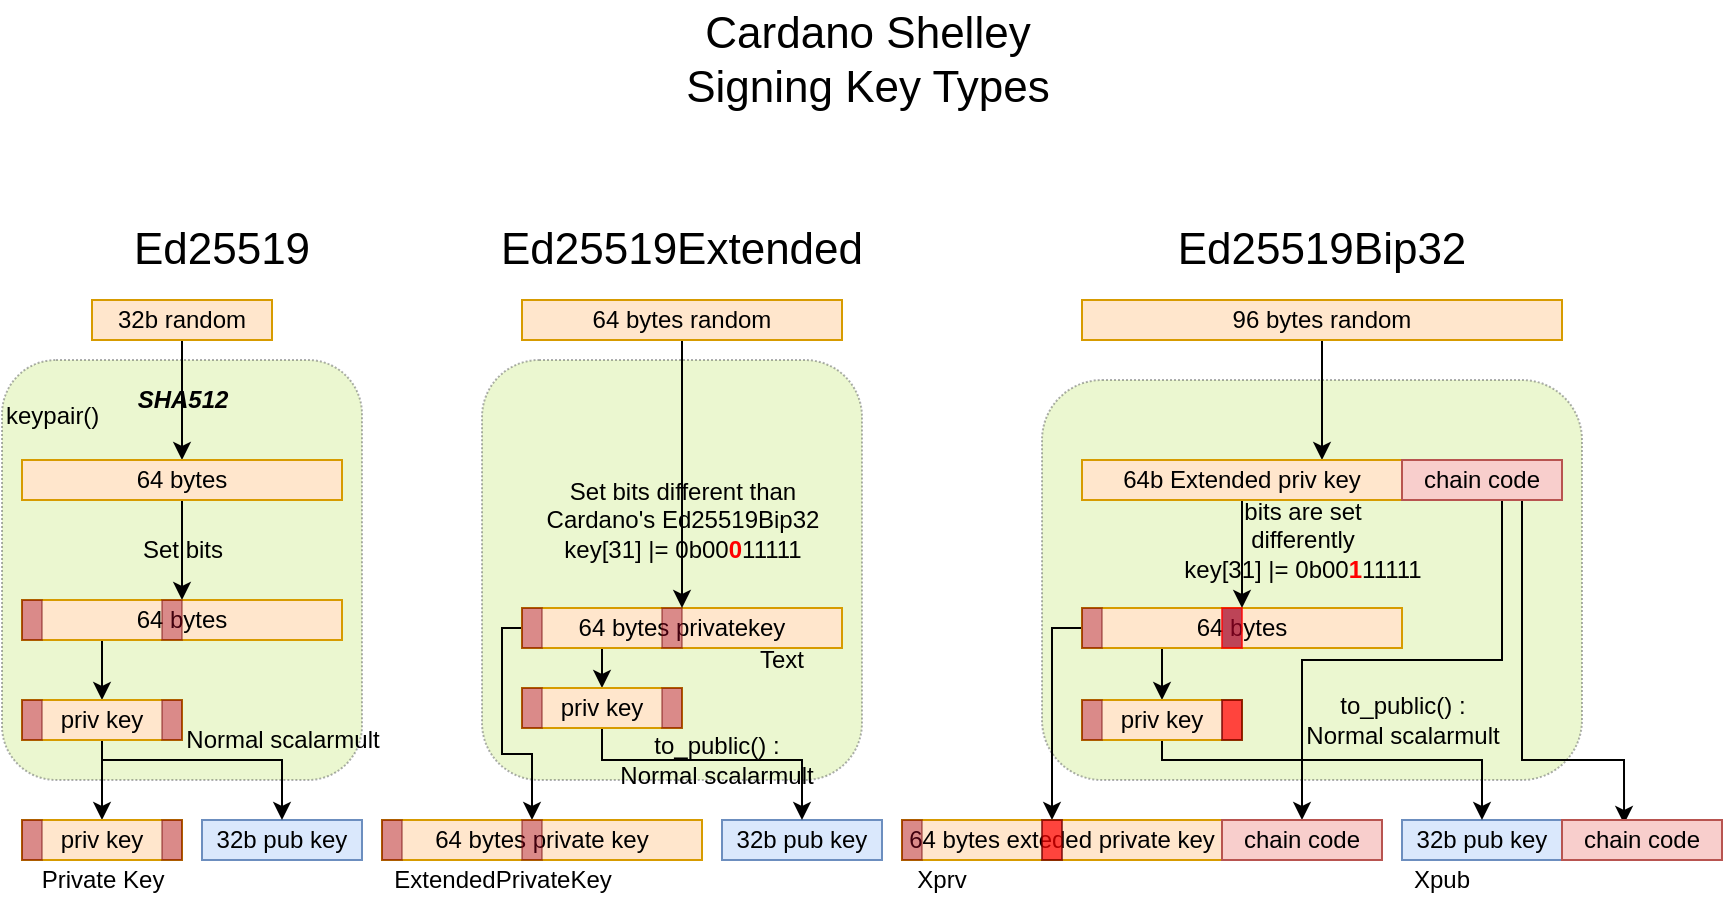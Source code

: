 <mxfile version="13.4.0" type="github">
  <diagram id="jsM0z9PeffmMUa2pt2d3" name="Page-1">
    <mxGraphModel dx="1257" dy="665" grid="1" gridSize="10" guides="1" tooltips="1" connect="1" arrows="1" fold="1" page="1" pageScale="1" pageWidth="880" pageHeight="503" math="0" shadow="0">
      <root>
        <mxCell id="0" />
        <mxCell id="1" parent="0" />
        <mxCell id="I6ufPXRZWOeGENPabrLU-53" value="&lt;br&gt;keypair()" style="rounded=1;whiteSpace=wrap;html=1;fontSize=12;opacity=40;align=left;verticalAlign=top;dashed=1;dashPattern=1 1;fillColor=#cdeb8b;strokeColor=#36393d;" parent="1" vertex="1">
          <mxGeometry x="10" y="190" width="180" height="210" as="geometry" />
        </mxCell>
        <mxCell id="I6ufPXRZWOeGENPabrLU-59" value="" style="rounded=1;whiteSpace=wrap;html=1;fontSize=12;opacity=40;align=left;verticalAlign=top;dashed=1;dashPattern=1 1;fillColor=#cdeb8b;strokeColor=#36393d;" parent="1" vertex="1">
          <mxGeometry x="250" y="190" width="190" height="210" as="geometry" />
        </mxCell>
        <mxCell id="I6ufPXRZWOeGENPabrLU-64" value="" style="rounded=1;whiteSpace=wrap;html=1;fontSize=12;opacity=40;align=left;verticalAlign=top;dashed=1;dashPattern=1 1;fillColor=#cdeb8b;strokeColor=#36393d;" parent="1" vertex="1">
          <mxGeometry x="530" y="200" width="270" height="200" as="geometry" />
        </mxCell>
        <mxCell id="I6ufPXRZWOeGENPabrLU-17" style="edgeStyle=orthogonalEdgeStyle;rounded=0;orthogonalLoop=1;jettySize=auto;html=1;entryX=0.5;entryY=0;entryDx=0;entryDy=0;fontSize=12;" parent="1" source="I6ufPXRZWOeGENPabrLU-9" target="I6ufPXRZWOeGENPabrLU-14" edge="1">
          <mxGeometry relative="1" as="geometry">
            <Array as="points">
              <mxPoint x="310" y="344" />
              <mxPoint x="310" y="344" />
            </Array>
          </mxGeometry>
        </mxCell>
        <mxCell id="I6ufPXRZWOeGENPabrLU-63" style="edgeStyle=orthogonalEdgeStyle;rounded=0;orthogonalLoop=1;jettySize=auto;html=1;entryX=0.5;entryY=0;entryDx=0;entryDy=0;labelBackgroundColor=none;fontSize=12;" parent="1" source="I6ufPXRZWOeGENPabrLU-9" target="I6ufPXRZWOeGENPabrLU-62" edge="1">
          <mxGeometry relative="1" as="geometry">
            <Array as="points">
              <mxPoint x="260" y="324" />
              <mxPoint x="260" y="387" />
              <mxPoint x="275" y="387" />
            </Array>
          </mxGeometry>
        </mxCell>
        <mxCell id="I6ufPXRZWOeGENPabrLU-9" value="64 bytes privatekey" style="rounded=0;whiteSpace=wrap;html=1;fontSize=12;align=center;fillColor=#ffe6cc;strokeColor=#d79b00;fontStyle=0" parent="1" vertex="1">
          <mxGeometry x="270" y="314" width="160" height="20" as="geometry" />
        </mxCell>
        <mxCell id="I6ufPXRZWOeGENPabrLU-11" value="" style="rounded=0;whiteSpace=wrap;html=1;fontSize=12;align=center;fillColor=#a20025;strokeColor=#6F0000;fontColor=#ffffff;opacity=40;" parent="1" vertex="1">
          <mxGeometry x="270" y="314" width="10" height="20" as="geometry" />
        </mxCell>
        <mxCell id="I6ufPXRZWOeGENPabrLU-12" value="" style="rounded=0;whiteSpace=wrap;html=1;fontSize=12;align=center;fillColor=#a20025;strokeColor=#6F0000;fontColor=#ffffff;opacity=40;" parent="1" vertex="1">
          <mxGeometry x="340" y="314" width="10" height="20" as="geometry" />
        </mxCell>
        <mxCell id="I6ufPXRZWOeGENPabrLU-1" value="Cardano Shelley &lt;br&gt;Signing Key Types " style="text;html=1;strokeColor=none;fillColor=none;align=center;verticalAlign=middle;whiteSpace=wrap;rounded=0;fontSize=22;" parent="1" vertex="1">
          <mxGeometry x="262" y="10" width="362" height="60" as="geometry" />
        </mxCell>
        <mxCell id="I6ufPXRZWOeGENPabrLU-2" value="Ed25519" style="text;html=1;strokeColor=none;fillColor=none;align=center;verticalAlign=middle;whiteSpace=wrap;rounded=0;fontSize=22;" parent="1" vertex="1">
          <mxGeometry x="65" y="120" width="110" height="30" as="geometry" />
        </mxCell>
        <mxCell id="I6ufPXRZWOeGENPabrLU-3" value="Ed25519Extended" style="text;html=1;strokeColor=none;fillColor=none;align=center;verticalAlign=middle;whiteSpace=wrap;rounded=0;fontSize=22;" parent="1" vertex="1">
          <mxGeometry x="250" y="120" width="200" height="30" as="geometry" />
        </mxCell>
        <mxCell id="I6ufPXRZWOeGENPabrLU-4" value="Ed25519Bip32" style="text;html=1;strokeColor=none;fillColor=none;align=center;verticalAlign=middle;whiteSpace=wrap;rounded=0;fontSize=22;" parent="1" vertex="1">
          <mxGeometry x="570" y="120" width="200" height="30" as="geometry" />
        </mxCell>
        <mxCell id="I6ufPXRZWOeGENPabrLU-20" value="SHA512" style="edgeStyle=orthogonalEdgeStyle;rounded=0;orthogonalLoop=1;jettySize=auto;html=1;entryX=0.5;entryY=0;entryDx=0;entryDy=0;fontSize=12;labelBackgroundColor=none;fontStyle=3" parent="1" source="I6ufPXRZWOeGENPabrLU-5" target="I6ufPXRZWOeGENPabrLU-19" edge="1">
          <mxGeometry relative="1" as="geometry" />
        </mxCell>
        <mxCell id="I6ufPXRZWOeGENPabrLU-5" value="32b random" style="rounded=0;whiteSpace=wrap;html=1;fontSize=12;align=center;fillColor=#ffe6cc;strokeColor=#d79b00;" parent="1" vertex="1">
          <mxGeometry x="55" y="160" width="90" height="20" as="geometry" />
        </mxCell>
        <mxCell id="I6ufPXRZWOeGENPabrLU-10" value="Set bits different than &lt;br&gt;Cardano&#39;s Ed25519Bip32&lt;br&gt;key[31] |= 0b00&lt;b&gt;&lt;font color=&quot;#ff0000&quot;&gt;0&lt;/font&gt;&lt;/b&gt;11111" style="edgeStyle=orthogonalEdgeStyle;rounded=0;orthogonalLoop=1;jettySize=auto;html=1;entryX=0.5;entryY=0;entryDx=0;entryDy=0;fontSize=12;labelBackgroundColor=none;" parent="1" source="I6ufPXRZWOeGENPabrLU-6" target="I6ufPXRZWOeGENPabrLU-9" edge="1">
          <mxGeometry x="0.343" relative="1" as="geometry">
            <Array as="points">
              <mxPoint x="350" y="190" />
              <mxPoint x="350" y="190" />
            </Array>
            <mxPoint as="offset" />
          </mxGeometry>
        </mxCell>
        <mxCell id="I6ufPXRZWOeGENPabrLU-6" value="64 bytes random" style="rounded=0;whiteSpace=wrap;html=1;fontSize=12;align=center;fillColor=#ffe6cc;strokeColor=#d79b00;fontStyle=0" parent="1" vertex="1">
          <mxGeometry x="270" y="160" width="160" height="20" as="geometry" />
        </mxCell>
        <mxCell id="I6ufPXRZWOeGENPabrLU-82" style="edgeStyle=orthogonalEdgeStyle;rounded=0;orthogonalLoop=1;jettySize=auto;html=1;labelBackgroundColor=none;fontSize=12;entryX=0.75;entryY=0;entryDx=0;entryDy=0;" parent="1" source="I6ufPXRZWOeGENPabrLU-7" target="I6ufPXRZWOeGENPabrLU-80" edge="1">
          <mxGeometry relative="1" as="geometry" />
        </mxCell>
        <mxCell id="I6ufPXRZWOeGENPabrLU-7" value="96 bytes random" style="rounded=0;whiteSpace=wrap;html=1;fontSize=12;align=center;fillColor=#ffe6cc;strokeColor=#d79b00;" parent="1" vertex="1">
          <mxGeometry x="550" y="160" width="240" height="20" as="geometry" />
        </mxCell>
        <mxCell id="I6ufPXRZWOeGENPabrLU-13" value="32b pub key" style="rounded=0;whiteSpace=wrap;html=1;fontSize=12;align=center;fillColor=#dae8fc;strokeColor=#6c8ebf;fontStyle=0" parent="1" vertex="1">
          <mxGeometry x="370" y="420" width="80" height="20" as="geometry" />
        </mxCell>
        <mxCell id="I6ufPXRZWOeGENPabrLU-18" value="to_public() : &lt;br&gt;Normal scalarmult" style="edgeStyle=orthogonalEdgeStyle;rounded=0;orthogonalLoop=1;jettySize=auto;html=1;entryX=0.5;entryY=0;entryDx=0;entryDy=0;fontSize=12;labelBackgroundColor=none;" parent="1" source="I6ufPXRZWOeGENPabrLU-14" target="I6ufPXRZWOeGENPabrLU-13" edge="1">
          <mxGeometry relative="1" as="geometry">
            <Array as="points">
              <mxPoint x="310" y="390" />
              <mxPoint x="410" y="390" />
            </Array>
          </mxGeometry>
        </mxCell>
        <mxCell id="I6ufPXRZWOeGENPabrLU-14" value="priv key" style="rounded=0;whiteSpace=wrap;html=1;fontSize=12;align=center;fillColor=#ffe6cc;strokeColor=#d79b00;fontStyle=0" parent="1" vertex="1">
          <mxGeometry x="270" y="354" width="80" height="20" as="geometry" />
        </mxCell>
        <mxCell id="I6ufPXRZWOeGENPabrLU-15" value="" style="rounded=0;whiteSpace=wrap;html=1;fontSize=12;align=center;fillColor=#a20025;strokeColor=#6F0000;fontColor=#ffffff;opacity=40;" parent="1" vertex="1">
          <mxGeometry x="270" y="354" width="10" height="20" as="geometry" />
        </mxCell>
        <mxCell id="I6ufPXRZWOeGENPabrLU-16" value="" style="rounded=0;whiteSpace=wrap;html=1;fontSize=12;align=center;fillColor=#a20025;strokeColor=#6F0000;fontColor=#ffffff;opacity=40;" parent="1" vertex="1">
          <mxGeometry x="340" y="354" width="10" height="20" as="geometry" />
        </mxCell>
        <mxCell id="I6ufPXRZWOeGENPabrLU-45" value="Set bits" style="edgeStyle=orthogonalEdgeStyle;rounded=0;orthogonalLoop=1;jettySize=auto;html=1;entryX=1;entryY=0;entryDx=0;entryDy=0;fontSize=12;labelBackgroundColor=none;" parent="1" source="I6ufPXRZWOeGENPabrLU-19" target="I6ufPXRZWOeGENPabrLU-44" edge="1">
          <mxGeometry relative="1" as="geometry" />
        </mxCell>
        <mxCell id="I6ufPXRZWOeGENPabrLU-19" value="64 bytes" style="rounded=0;whiteSpace=wrap;html=1;fontSize=12;align=center;fillColor=#ffe6cc;strokeColor=#d79b00;fontStyle=0" parent="1" vertex="1">
          <mxGeometry x="20" y="240" width="160" height="20" as="geometry" />
        </mxCell>
        <mxCell id="I6ufPXRZWOeGENPabrLU-41" style="edgeStyle=orthogonalEdgeStyle;rounded=0;orthogonalLoop=1;jettySize=auto;html=1;entryX=0.5;entryY=0;entryDx=0;entryDy=0;fontSize=12;entryPerimeter=0;" parent="1" source="I6ufPXRZWOeGENPabrLU-42" target="I6ufPXRZWOeGENPabrLU-48" edge="1">
          <mxGeometry relative="1" as="geometry">
            <mxPoint x="60" y="350" as="targetPoint" />
            <Array as="points">
              <mxPoint x="60" y="340" />
              <mxPoint x="60" y="340" />
            </Array>
          </mxGeometry>
        </mxCell>
        <mxCell id="I6ufPXRZWOeGENPabrLU-42" value="64 bytes" style="rounded=0;whiteSpace=wrap;html=1;fontSize=12;align=center;fillColor=#ffe6cc;strokeColor=#d79b00;fontStyle=0" parent="1" vertex="1">
          <mxGeometry x="20" y="310" width="160" height="20" as="geometry" />
        </mxCell>
        <mxCell id="I6ufPXRZWOeGENPabrLU-43" value="" style="rounded=0;whiteSpace=wrap;html=1;fontSize=12;align=center;fillColor=#a20025;strokeColor=#6F0000;fontColor=#ffffff;opacity=40;" parent="1" vertex="1">
          <mxGeometry x="20" y="310" width="10" height="20" as="geometry" />
        </mxCell>
        <mxCell id="I6ufPXRZWOeGENPabrLU-44" value="" style="rounded=0;whiteSpace=wrap;html=1;fontSize=12;align=center;fillColor=#a20025;strokeColor=#6F0000;fontColor=#ffffff;opacity=40;" parent="1" vertex="1">
          <mxGeometry x="90" y="310" width="10" height="20" as="geometry" />
        </mxCell>
        <mxCell id="I6ufPXRZWOeGENPabrLU-46" value="32b pub key" style="rounded=0;whiteSpace=wrap;html=1;fontSize=12;align=center;fillColor=#dae8fc;strokeColor=#6c8ebf;fontStyle=0" parent="1" vertex="1">
          <mxGeometry x="110" y="420" width="80" height="20" as="geometry" />
        </mxCell>
        <mxCell id="I6ufPXRZWOeGENPabrLU-47" value="Normal scalarmult" style="edgeStyle=orthogonalEdgeStyle;rounded=0;orthogonalLoop=1;jettySize=auto;html=1;entryX=0.5;entryY=0;entryDx=0;entryDy=0;fontSize=12;labelBackgroundColor=none;" parent="1" source="I6ufPXRZWOeGENPabrLU-48" target="I6ufPXRZWOeGENPabrLU-46" edge="1">
          <mxGeometry x="0.538" y="10" relative="1" as="geometry">
            <Array as="points">
              <mxPoint x="60" y="390" />
              <mxPoint x="150" y="390" />
            </Array>
            <mxPoint x="-10" y="-10" as="offset" />
          </mxGeometry>
        </mxCell>
        <mxCell id="I6ufPXRZWOeGENPabrLU-58" value="" style="edgeStyle=orthogonalEdgeStyle;rounded=0;orthogonalLoop=1;jettySize=auto;html=1;entryX=0.5;entryY=0;entryDx=0;entryDy=0;labelBackgroundColor=none;fontSize=12;" parent="1" source="I6ufPXRZWOeGENPabrLU-48" target="I6ufPXRZWOeGENPabrLU-55" edge="1">
          <mxGeometry x="-0.333" relative="1" as="geometry">
            <mxPoint as="offset" />
          </mxGeometry>
        </mxCell>
        <mxCell id="I6ufPXRZWOeGENPabrLU-48" value="priv key" style="rounded=0;whiteSpace=wrap;html=1;fontSize=12;align=center;fillColor=#ffe6cc;strokeColor=#d79b00;fontStyle=0" parent="1" vertex="1">
          <mxGeometry x="20" y="360" width="80" height="20" as="geometry" />
        </mxCell>
        <mxCell id="I6ufPXRZWOeGENPabrLU-49" value="" style="rounded=0;whiteSpace=wrap;html=1;fontSize=12;align=center;fillColor=#a20025;strokeColor=#6F0000;fontColor=#ffffff;opacity=40;" parent="1" vertex="1">
          <mxGeometry x="20" y="360" width="10" height="20" as="geometry" />
        </mxCell>
        <mxCell id="I6ufPXRZWOeGENPabrLU-50" value="" style="rounded=0;whiteSpace=wrap;html=1;fontSize=12;align=center;fillColor=#a20025;strokeColor=#6F0000;fontColor=#ffffff;opacity=40;" parent="1" vertex="1">
          <mxGeometry x="90" y="360" width="10" height="20" as="geometry" />
        </mxCell>
        <mxCell id="I6ufPXRZWOeGENPabrLU-55" value="priv key" style="rounded=0;whiteSpace=wrap;html=1;fontSize=12;align=center;fillColor=#ffe6cc;strokeColor=#d79b00;fontStyle=0" parent="1" vertex="1">
          <mxGeometry x="20" y="420" width="80" height="20" as="geometry" />
        </mxCell>
        <mxCell id="I6ufPXRZWOeGENPabrLU-56" value="" style="rounded=0;whiteSpace=wrap;html=1;fontSize=12;align=center;fillColor=#a20025;strokeColor=#6F0000;fontColor=#ffffff;opacity=40;" parent="1" vertex="1">
          <mxGeometry x="20" y="420" width="10" height="20" as="geometry" />
        </mxCell>
        <mxCell id="I6ufPXRZWOeGENPabrLU-57" value="" style="rounded=0;whiteSpace=wrap;html=1;fontSize=12;align=center;fillColor=#a20025;strokeColor=#6F0000;fontColor=#ffffff;opacity=40;" parent="1" vertex="1">
          <mxGeometry x="90" y="420" width="10" height="20" as="geometry" />
        </mxCell>
        <mxCell id="I6ufPXRZWOeGENPabrLU-60" value="64 bytes private key" style="rounded=0;whiteSpace=wrap;html=1;fontSize=12;align=center;fillColor=#ffe6cc;strokeColor=#d79b00;fontStyle=0" parent="1" vertex="1">
          <mxGeometry x="200" y="420" width="160" height="20" as="geometry" />
        </mxCell>
        <mxCell id="I6ufPXRZWOeGENPabrLU-61" value="" style="rounded=0;whiteSpace=wrap;html=1;fontSize=12;align=center;fillColor=#a20025;strokeColor=#6F0000;fontColor=#ffffff;opacity=40;" parent="1" vertex="1">
          <mxGeometry x="200" y="420" width="10" height="20" as="geometry" />
        </mxCell>
        <mxCell id="I6ufPXRZWOeGENPabrLU-62" value="" style="rounded=0;whiteSpace=wrap;html=1;fontSize=12;align=center;fillColor=#a20025;strokeColor=#6F0000;fontColor=#ffffff;opacity=40;" parent="1" vertex="1">
          <mxGeometry x="270" y="420" width="10" height="20" as="geometry" />
        </mxCell>
        <mxCell id="I6ufPXRZWOeGENPabrLU-65" style="edgeStyle=orthogonalEdgeStyle;rounded=0;orthogonalLoop=1;jettySize=auto;html=1;entryX=0.5;entryY=0;entryDx=0;entryDy=0;fontSize=12;" parent="1" source="I6ufPXRZWOeGENPabrLU-67" target="I6ufPXRZWOeGENPabrLU-72" edge="1">
          <mxGeometry relative="1" as="geometry">
            <Array as="points">
              <mxPoint x="590" y="350" />
              <mxPoint x="590" y="350" />
            </Array>
          </mxGeometry>
        </mxCell>
        <mxCell id="I6ufPXRZWOeGENPabrLU-66" style="edgeStyle=orthogonalEdgeStyle;rounded=0;orthogonalLoop=1;jettySize=auto;html=1;entryX=0.5;entryY=0;entryDx=0;entryDy=0;labelBackgroundColor=none;fontSize=12;" parent="1" source="I6ufPXRZWOeGENPabrLU-67" target="I6ufPXRZWOeGENPabrLU-77" edge="1">
          <mxGeometry relative="1" as="geometry">
            <Array as="points">
              <mxPoint x="535" y="324" />
            </Array>
          </mxGeometry>
        </mxCell>
        <mxCell id="I6ufPXRZWOeGENPabrLU-67" value="64 bytes" style="rounded=0;whiteSpace=wrap;html=1;fontSize=12;align=center;fillColor=#ffe6cc;strokeColor=#d79b00;fontStyle=0" parent="1" vertex="1">
          <mxGeometry x="550" y="314" width="160" height="20" as="geometry" />
        </mxCell>
        <mxCell id="I6ufPXRZWOeGENPabrLU-68" value="" style="rounded=0;whiteSpace=wrap;html=1;fontSize=12;align=center;fillColor=#a20025;strokeColor=#6F0000;fontColor=#ffffff;opacity=40;" parent="1" vertex="1">
          <mxGeometry x="550" y="314" width="10" height="20" as="geometry" />
        </mxCell>
        <mxCell id="I6ufPXRZWOeGENPabrLU-70" value="32b pub key" style="rounded=0;whiteSpace=wrap;html=1;fontSize=12;align=center;fillColor=#dae8fc;strokeColor=#6c8ebf;fontStyle=0" parent="1" vertex="1">
          <mxGeometry x="710" y="420" width="80" height="20" as="geometry" />
        </mxCell>
        <mxCell id="I6ufPXRZWOeGENPabrLU-71" value="to_public() : &lt;br&gt;Normal scalarmult" style="edgeStyle=orthogonalEdgeStyle;rounded=0;orthogonalLoop=1;jettySize=auto;html=1;entryX=0.5;entryY=0;entryDx=0;entryDy=0;fontSize=12;labelBackgroundColor=none;" parent="1" source="I6ufPXRZWOeGENPabrLU-72" target="I6ufPXRZWOeGENPabrLU-70" edge="1">
          <mxGeometry x="0.3" y="20" relative="1" as="geometry">
            <Array as="points">
              <mxPoint x="590" y="390" />
              <mxPoint x="750" y="390" />
            </Array>
            <mxPoint as="offset" />
          </mxGeometry>
        </mxCell>
        <mxCell id="I6ufPXRZWOeGENPabrLU-72" value="priv key" style="rounded=0;whiteSpace=wrap;html=1;fontSize=12;align=center;fillColor=#ffe6cc;strokeColor=#d79b00;fontStyle=0" parent="1" vertex="1">
          <mxGeometry x="550" y="360" width="80" height="20" as="geometry" />
        </mxCell>
        <mxCell id="I6ufPXRZWOeGENPabrLU-73" value="" style="rounded=0;whiteSpace=wrap;html=1;fontSize=12;align=center;fillColor=#a20025;strokeColor=#6F0000;fontColor=#ffffff;opacity=40;" parent="1" vertex="1">
          <mxGeometry x="550" y="360" width="10" height="20" as="geometry" />
        </mxCell>
        <mxCell id="I6ufPXRZWOeGENPabrLU-74" value="" style="rounded=0;whiteSpace=wrap;html=1;fontSize=12;align=center;strokeColor=#6F0000;fontColor=#ffffff;opacity=70;fillColor=#FF0000;" parent="1" vertex="1">
          <mxGeometry x="620" y="360" width="10" height="20" as="geometry" />
        </mxCell>
        <mxCell id="I6ufPXRZWOeGENPabrLU-75" value="64 bytes exteded private key" style="rounded=0;whiteSpace=wrap;html=1;fontSize=12;align=center;fillColor=#ffe6cc;strokeColor=#d79b00;fontStyle=0" parent="1" vertex="1">
          <mxGeometry x="460" y="420" width="160" height="20" as="geometry" />
        </mxCell>
        <mxCell id="I6ufPXRZWOeGENPabrLU-76" value="" style="rounded=0;whiteSpace=wrap;html=1;fontSize=12;align=center;fillColor=#a20025;strokeColor=#6F0000;fontColor=#ffffff;opacity=40;" parent="1" vertex="1">
          <mxGeometry x="460" y="420" width="10" height="20" as="geometry" />
        </mxCell>
        <mxCell id="I6ufPXRZWOeGENPabrLU-77" value="" style="rounded=0;whiteSpace=wrap;html=1;fontSize=12;align=center;strokeColor=#6F0000;fontColor=#ffffff;opacity=70;fillColor=#FF0000;" parent="1" vertex="1">
          <mxGeometry x="530" y="420" width="10" height="20" as="geometry" />
        </mxCell>
        <mxCell id="I6ufPXRZWOeGENPabrLU-94" value="bits are set &lt;br&gt;differently&lt;br&gt;key[31] |= 0b00&lt;b&gt;&lt;font color=&quot;#ff0000&quot;&gt;1&lt;/font&gt;&lt;/b&gt;11111" style="edgeStyle=orthogonalEdgeStyle;rounded=0;orthogonalLoop=1;jettySize=auto;html=1;entryX=0.5;entryY=0;entryDx=0;entryDy=0;labelBackgroundColor=none;fontSize=12;" parent="1" source="I6ufPXRZWOeGENPabrLU-80" target="I6ufPXRZWOeGENPabrLU-67" edge="1">
          <mxGeometry x="-0.259" y="30" relative="1" as="geometry">
            <mxPoint as="offset" />
          </mxGeometry>
        </mxCell>
        <mxCell id="I6ufPXRZWOeGENPabrLU-80" value="64b Extended priv key" style="rounded=0;whiteSpace=wrap;html=1;fontSize=12;align=center;fillColor=#ffe6cc;strokeColor=#d79b00;" parent="1" vertex="1">
          <mxGeometry x="550" y="240" width="160" height="20" as="geometry" />
        </mxCell>
        <mxCell id="I6ufPXRZWOeGENPabrLU-87" style="edgeStyle=orthogonalEdgeStyle;rounded=0;orthogonalLoop=1;jettySize=auto;html=1;entryX=0.388;entryY=0.1;entryDx=0;entryDy=0;entryPerimeter=0;labelBackgroundColor=none;fontSize=12;" parent="1" source="I6ufPXRZWOeGENPabrLU-81" target="I6ufPXRZWOeGENPabrLU-86" edge="1">
          <mxGeometry relative="1" as="geometry">
            <Array as="points">
              <mxPoint x="770" y="390" />
              <mxPoint x="821" y="390" />
            </Array>
          </mxGeometry>
        </mxCell>
        <mxCell id="I6ufPXRZWOeGENPabrLU-88" style="edgeStyle=orthogonalEdgeStyle;rounded=0;orthogonalLoop=1;jettySize=auto;html=1;entryX=0.5;entryY=0;entryDx=0;entryDy=0;labelBackgroundColor=none;fontSize=12;" parent="1" source="I6ufPXRZWOeGENPabrLU-81" target="I6ufPXRZWOeGENPabrLU-90" edge="1">
          <mxGeometry relative="1" as="geometry">
            <Array as="points">
              <mxPoint x="760" y="340" />
              <mxPoint x="660" y="340" />
            </Array>
          </mxGeometry>
        </mxCell>
        <mxCell id="I6ufPXRZWOeGENPabrLU-81" value="chain code" style="rounded=0;whiteSpace=wrap;html=1;fontSize=12;align=center;fillColor=#f8cecc;strokeColor=#b85450;" parent="1" vertex="1">
          <mxGeometry x="710" y="240" width="80" height="20" as="geometry" />
        </mxCell>
        <mxCell id="I6ufPXRZWOeGENPabrLU-86" value="chain code" style="rounded=0;whiteSpace=wrap;html=1;fontSize=12;align=center;fillColor=#f8cecc;strokeColor=#b85450;" parent="1" vertex="1">
          <mxGeometry x="790" y="420" width="80" height="20" as="geometry" />
        </mxCell>
        <mxCell id="I6ufPXRZWOeGENPabrLU-90" value="chain code" style="rounded=0;whiteSpace=wrap;html=1;fontSize=12;align=center;fillColor=#f8cecc;strokeColor=#b85450;" parent="1" vertex="1">
          <mxGeometry x="620" y="420" width="80" height="20" as="geometry" />
        </mxCell>
        <mxCell id="I6ufPXRZWOeGENPabrLU-95" value="Text" style="text;html=1;strokeColor=none;fillColor=none;align=center;verticalAlign=middle;whiteSpace=wrap;rounded=0;dashed=1;dashPattern=1 1;labelBackgroundColor=none;fontSize=12;opacity=40;" parent="1" vertex="1">
          <mxGeometry x="380" y="330" width="40" height="20" as="geometry" />
        </mxCell>
        <mxCell id="I6ufPXRZWOeGENPabrLU-96" value="ExtendedPrivateKey" style="text;html=1;align=center;verticalAlign=middle;resizable=0;points=[];autosize=1;fontSize=12;" parent="1" vertex="1">
          <mxGeometry x="200" y="440" width="120" height="20" as="geometry" />
        </mxCell>
        <mxCell id="I6ufPXRZWOeGENPabrLU-97" value="Private Key" style="text;html=1;align=center;verticalAlign=middle;resizable=0;points=[];autosize=1;fontSize=12;" parent="1" vertex="1">
          <mxGeometry x="20" y="440" width="80" height="20" as="geometry" />
        </mxCell>
        <mxCell id="I6ufPXRZWOeGENPabrLU-98" value="Xprv" style="text;html=1;strokeColor=none;fillColor=none;align=center;verticalAlign=middle;whiteSpace=wrap;rounded=0;dashed=1;dashPattern=1 1;labelBackgroundColor=none;fontSize=12;opacity=40;" parent="1" vertex="1">
          <mxGeometry x="460" y="440" width="40" height="20" as="geometry" />
        </mxCell>
        <mxCell id="I6ufPXRZWOeGENPabrLU-99" value="Xpub" style="text;html=1;strokeColor=none;fillColor=none;align=center;verticalAlign=middle;whiteSpace=wrap;rounded=0;dashed=1;dashPattern=1 1;labelBackgroundColor=none;fontSize=12;opacity=40;" parent="1" vertex="1">
          <mxGeometry x="710" y="440" width="40" height="20" as="geometry" />
        </mxCell>
        <mxCell id="I6ufPXRZWOeGENPabrLU-69" value="" style="rounded=0;whiteSpace=wrap;html=1;fontSize=12;align=center;fillColor=#a20025;fontColor=#ffffff;opacity=70;strokeColor=#FF0000;" parent="1" vertex="1">
          <mxGeometry x="620" y="314" width="10" height="20" as="geometry" />
        </mxCell>
      </root>
    </mxGraphModel>
  </diagram>
</mxfile>

